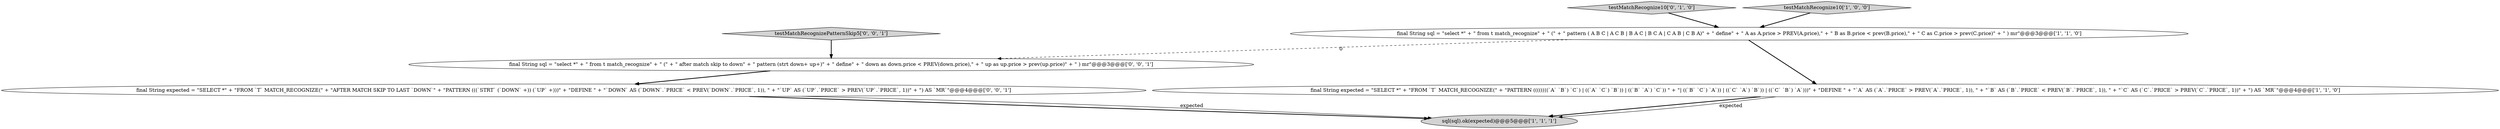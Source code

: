 digraph {
7 [style = filled, label = "final String expected = \"SELECT *\" + \"FROM `T` MATCH_RECOGNIZE(\" + \"AFTER MATCH SKIP TO LAST `DOWN`\" + \"PATTERN (((`STRT` (`DOWN` +)) (`UP` +)))\" + \"DEFINE \" + \"`DOWN` AS (`DOWN`.`PRICE` < PREV(`DOWN`.`PRICE`, 1)), \" + \"`UP` AS (`UP`.`PRICE` > PREV(`UP`.`PRICE`, 1))\" + \") AS `MR`\"@@@4@@@['0', '0', '1']", fillcolor = white, shape = ellipse image = "AAA0AAABBB3BBB"];
4 [style = filled, label = "testMatchRecognize10['0', '1', '0']", fillcolor = lightgray, shape = diamond image = "AAA0AAABBB2BBB"];
6 [style = filled, label = "testMatchRecognizePatternSkip5['0', '0', '1']", fillcolor = lightgray, shape = diamond image = "AAA0AAABBB3BBB"];
3 [style = filled, label = "final String sql = \"select *\" + \" from t match_recognize\" + \" (\" + \" pattern ( A B C | A C B | B A C | B C A | C A B | C B A)\" + \" define\" + \" A as A.price > PREV(A.price),\" + \" B as B.price < prev(B.price),\" + \" C as C.price > prev(C.price)\" + \" ) mr\"@@@3@@@['1', '1', '0']", fillcolor = white, shape = ellipse image = "AAA0AAABBB1BBB"];
5 [style = filled, label = "final String sql = \"select *\" + \" from t match_recognize\" + \" (\" + \" after match skip to down\" + \" pattern (strt down+ up+)\" + \" define\" + \" down as down.price < PREV(down.price),\" + \" up as up.price > prev(up.price)\" + \" ) mr\"@@@3@@@['0', '0', '1']", fillcolor = white, shape = ellipse image = "AAA0AAABBB3BBB"];
2 [style = filled, label = "sql(sql).ok(expected)@@@5@@@['1', '1', '1']", fillcolor = lightgray, shape = ellipse image = "AAA0AAABBB1BBB"];
0 [style = filled, label = "testMatchRecognize10['1', '0', '0']", fillcolor = lightgray, shape = diamond image = "AAA0AAABBB1BBB"];
1 [style = filled, label = "final String expected = \"SELECT *\" + \"FROM `T` MATCH_RECOGNIZE(\" + \"PATTERN ((((((((`A` `B`) `C`) | ((`A` `C`) `B`)) | ((`B` `A`) `C`)) \" + \"| ((`B` `C`) `A`)) | ((`C` `A`) `B`)) | ((`C` `B`) `A`)))\" + \"DEFINE \" + \"`A` AS (`A`.`PRICE` > PREV(`A`.`PRICE`, 1)), \" + \"`B` AS (`B`.`PRICE` < PREV(`B`.`PRICE`, 1)), \" + \"`C` AS (`C`.`PRICE` > PREV(`C`.`PRICE`, 1))\" + \") AS `MR`\"@@@4@@@['1', '1', '0']", fillcolor = white, shape = ellipse image = "AAA0AAABBB1BBB"];
0->3 [style = bold, label=""];
3->5 [style = dashed, label="0"];
5->7 [style = bold, label=""];
4->3 [style = bold, label=""];
6->5 [style = bold, label=""];
1->2 [style = bold, label=""];
3->1 [style = bold, label=""];
7->2 [style = bold, label=""];
1->2 [style = solid, label="expected"];
7->2 [style = solid, label="expected"];
}
